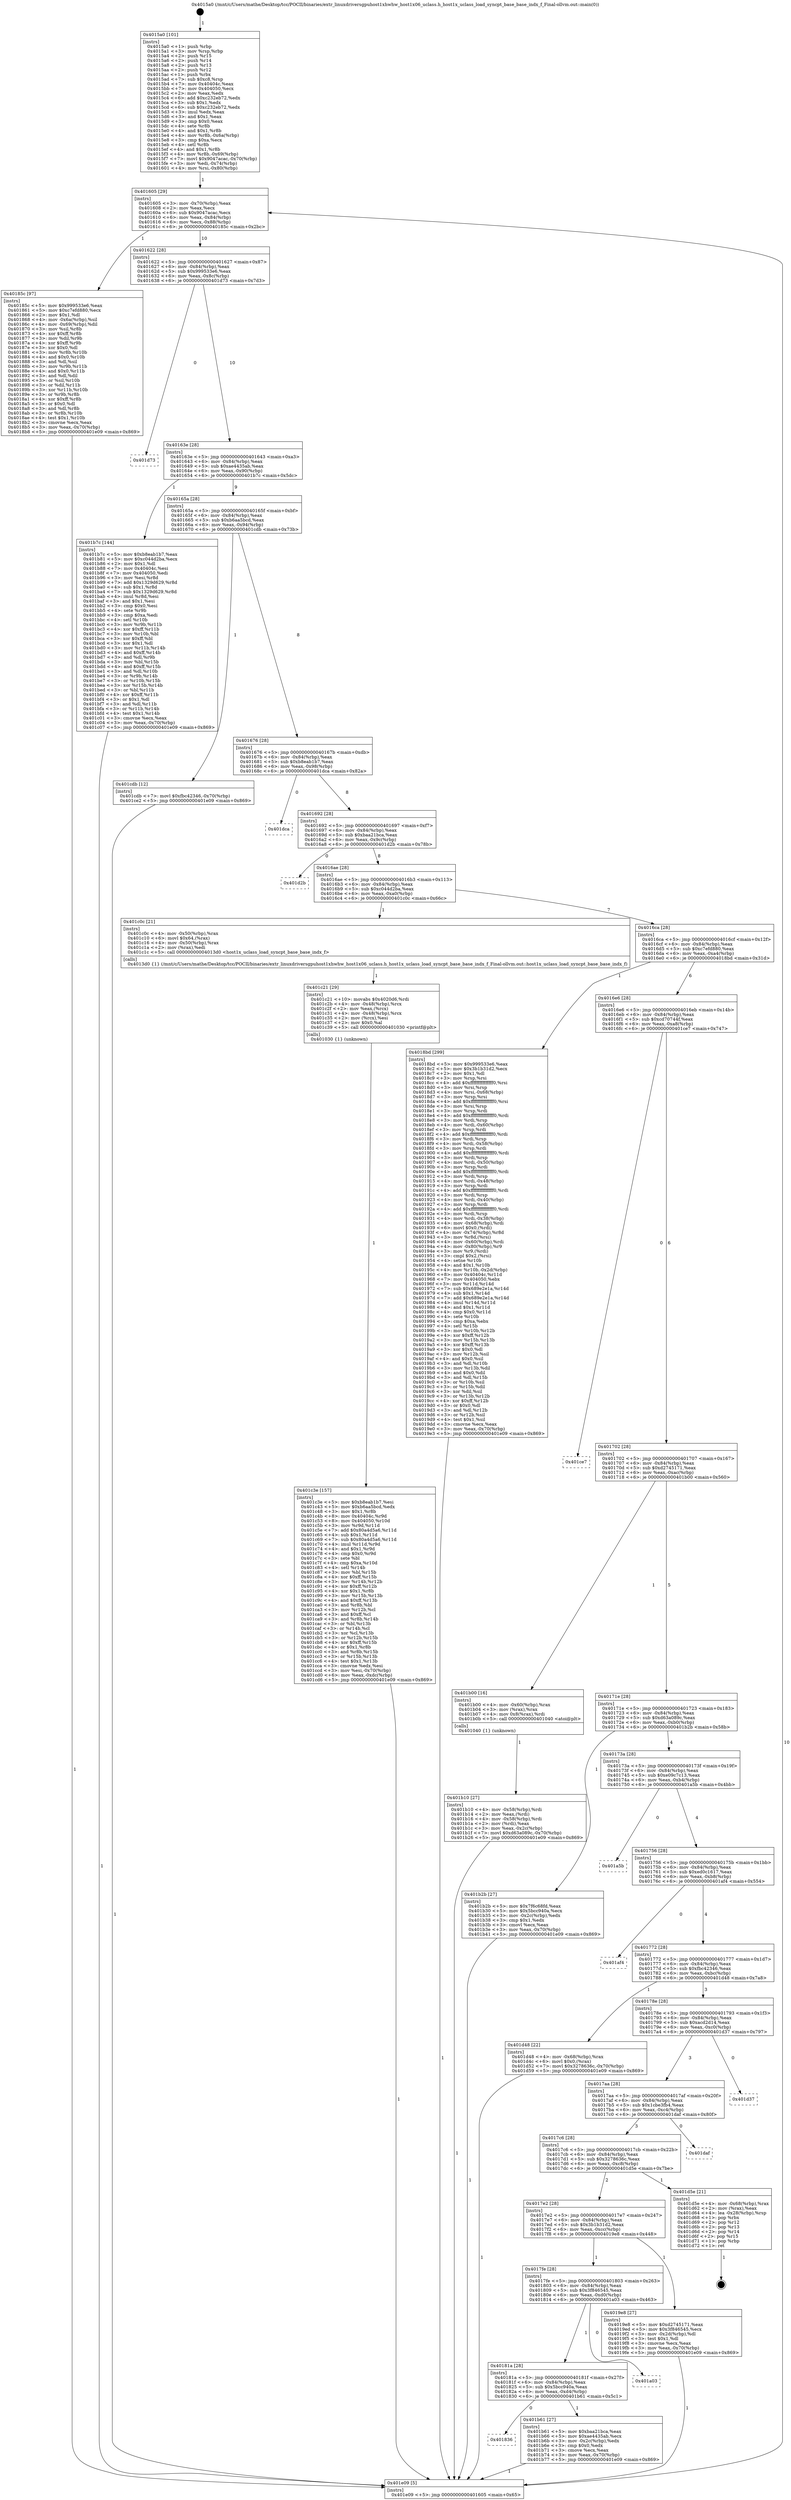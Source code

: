 digraph "0x4015a0" {
  label = "0x4015a0 (/mnt/c/Users/mathe/Desktop/tcc/POCII/binaries/extr_linuxdriversgpuhost1xhwhw_host1x06_uclass.h_host1x_uclass_load_syncpt_base_base_indx_f_Final-ollvm.out::main(0))"
  labelloc = "t"
  node[shape=record]

  Entry [label="",width=0.3,height=0.3,shape=circle,fillcolor=black,style=filled]
  "0x401605" [label="{
     0x401605 [29]\l
     | [instrs]\l
     &nbsp;&nbsp;0x401605 \<+3\>: mov -0x70(%rbp),%eax\l
     &nbsp;&nbsp;0x401608 \<+2\>: mov %eax,%ecx\l
     &nbsp;&nbsp;0x40160a \<+6\>: sub $0x9047acac,%ecx\l
     &nbsp;&nbsp;0x401610 \<+6\>: mov %eax,-0x84(%rbp)\l
     &nbsp;&nbsp;0x401616 \<+6\>: mov %ecx,-0x88(%rbp)\l
     &nbsp;&nbsp;0x40161c \<+6\>: je 000000000040185c \<main+0x2bc\>\l
  }"]
  "0x40185c" [label="{
     0x40185c [97]\l
     | [instrs]\l
     &nbsp;&nbsp;0x40185c \<+5\>: mov $0x999533e6,%eax\l
     &nbsp;&nbsp;0x401861 \<+5\>: mov $0xc7efd880,%ecx\l
     &nbsp;&nbsp;0x401866 \<+2\>: mov $0x1,%dl\l
     &nbsp;&nbsp;0x401868 \<+4\>: mov -0x6a(%rbp),%sil\l
     &nbsp;&nbsp;0x40186c \<+4\>: mov -0x69(%rbp),%dil\l
     &nbsp;&nbsp;0x401870 \<+3\>: mov %sil,%r8b\l
     &nbsp;&nbsp;0x401873 \<+4\>: xor $0xff,%r8b\l
     &nbsp;&nbsp;0x401877 \<+3\>: mov %dil,%r9b\l
     &nbsp;&nbsp;0x40187a \<+4\>: xor $0xff,%r9b\l
     &nbsp;&nbsp;0x40187e \<+3\>: xor $0x0,%dl\l
     &nbsp;&nbsp;0x401881 \<+3\>: mov %r8b,%r10b\l
     &nbsp;&nbsp;0x401884 \<+4\>: and $0x0,%r10b\l
     &nbsp;&nbsp;0x401888 \<+3\>: and %dl,%sil\l
     &nbsp;&nbsp;0x40188b \<+3\>: mov %r9b,%r11b\l
     &nbsp;&nbsp;0x40188e \<+4\>: and $0x0,%r11b\l
     &nbsp;&nbsp;0x401892 \<+3\>: and %dl,%dil\l
     &nbsp;&nbsp;0x401895 \<+3\>: or %sil,%r10b\l
     &nbsp;&nbsp;0x401898 \<+3\>: or %dil,%r11b\l
     &nbsp;&nbsp;0x40189b \<+3\>: xor %r11b,%r10b\l
     &nbsp;&nbsp;0x40189e \<+3\>: or %r9b,%r8b\l
     &nbsp;&nbsp;0x4018a1 \<+4\>: xor $0xff,%r8b\l
     &nbsp;&nbsp;0x4018a5 \<+3\>: or $0x0,%dl\l
     &nbsp;&nbsp;0x4018a8 \<+3\>: and %dl,%r8b\l
     &nbsp;&nbsp;0x4018ab \<+3\>: or %r8b,%r10b\l
     &nbsp;&nbsp;0x4018ae \<+4\>: test $0x1,%r10b\l
     &nbsp;&nbsp;0x4018b2 \<+3\>: cmovne %ecx,%eax\l
     &nbsp;&nbsp;0x4018b5 \<+3\>: mov %eax,-0x70(%rbp)\l
     &nbsp;&nbsp;0x4018b8 \<+5\>: jmp 0000000000401e09 \<main+0x869\>\l
  }"]
  "0x401622" [label="{
     0x401622 [28]\l
     | [instrs]\l
     &nbsp;&nbsp;0x401622 \<+5\>: jmp 0000000000401627 \<main+0x87\>\l
     &nbsp;&nbsp;0x401627 \<+6\>: mov -0x84(%rbp),%eax\l
     &nbsp;&nbsp;0x40162d \<+5\>: sub $0x999533e6,%eax\l
     &nbsp;&nbsp;0x401632 \<+6\>: mov %eax,-0x8c(%rbp)\l
     &nbsp;&nbsp;0x401638 \<+6\>: je 0000000000401d73 \<main+0x7d3\>\l
  }"]
  "0x401e09" [label="{
     0x401e09 [5]\l
     | [instrs]\l
     &nbsp;&nbsp;0x401e09 \<+5\>: jmp 0000000000401605 \<main+0x65\>\l
  }"]
  "0x4015a0" [label="{
     0x4015a0 [101]\l
     | [instrs]\l
     &nbsp;&nbsp;0x4015a0 \<+1\>: push %rbp\l
     &nbsp;&nbsp;0x4015a1 \<+3\>: mov %rsp,%rbp\l
     &nbsp;&nbsp;0x4015a4 \<+2\>: push %r15\l
     &nbsp;&nbsp;0x4015a6 \<+2\>: push %r14\l
     &nbsp;&nbsp;0x4015a8 \<+2\>: push %r13\l
     &nbsp;&nbsp;0x4015aa \<+2\>: push %r12\l
     &nbsp;&nbsp;0x4015ac \<+1\>: push %rbx\l
     &nbsp;&nbsp;0x4015ad \<+7\>: sub $0xc8,%rsp\l
     &nbsp;&nbsp;0x4015b4 \<+7\>: mov 0x40404c,%eax\l
     &nbsp;&nbsp;0x4015bb \<+7\>: mov 0x404050,%ecx\l
     &nbsp;&nbsp;0x4015c2 \<+2\>: mov %eax,%edx\l
     &nbsp;&nbsp;0x4015c4 \<+6\>: add $0xc232eb72,%edx\l
     &nbsp;&nbsp;0x4015ca \<+3\>: sub $0x1,%edx\l
     &nbsp;&nbsp;0x4015cd \<+6\>: sub $0xc232eb72,%edx\l
     &nbsp;&nbsp;0x4015d3 \<+3\>: imul %edx,%eax\l
     &nbsp;&nbsp;0x4015d6 \<+3\>: and $0x1,%eax\l
     &nbsp;&nbsp;0x4015d9 \<+3\>: cmp $0x0,%eax\l
     &nbsp;&nbsp;0x4015dc \<+4\>: sete %r8b\l
     &nbsp;&nbsp;0x4015e0 \<+4\>: and $0x1,%r8b\l
     &nbsp;&nbsp;0x4015e4 \<+4\>: mov %r8b,-0x6a(%rbp)\l
     &nbsp;&nbsp;0x4015e8 \<+3\>: cmp $0xa,%ecx\l
     &nbsp;&nbsp;0x4015eb \<+4\>: setl %r8b\l
     &nbsp;&nbsp;0x4015ef \<+4\>: and $0x1,%r8b\l
     &nbsp;&nbsp;0x4015f3 \<+4\>: mov %r8b,-0x69(%rbp)\l
     &nbsp;&nbsp;0x4015f7 \<+7\>: movl $0x9047acac,-0x70(%rbp)\l
     &nbsp;&nbsp;0x4015fe \<+3\>: mov %edi,-0x74(%rbp)\l
     &nbsp;&nbsp;0x401601 \<+4\>: mov %rsi,-0x80(%rbp)\l
  }"]
  Exit [label="",width=0.3,height=0.3,shape=circle,fillcolor=black,style=filled,peripheries=2]
  "0x401d73" [label="{
     0x401d73\l
  }", style=dashed]
  "0x40163e" [label="{
     0x40163e [28]\l
     | [instrs]\l
     &nbsp;&nbsp;0x40163e \<+5\>: jmp 0000000000401643 \<main+0xa3\>\l
     &nbsp;&nbsp;0x401643 \<+6\>: mov -0x84(%rbp),%eax\l
     &nbsp;&nbsp;0x401649 \<+5\>: sub $0xae4435ab,%eax\l
     &nbsp;&nbsp;0x40164e \<+6\>: mov %eax,-0x90(%rbp)\l
     &nbsp;&nbsp;0x401654 \<+6\>: je 0000000000401b7c \<main+0x5dc\>\l
  }"]
  "0x401c3e" [label="{
     0x401c3e [157]\l
     | [instrs]\l
     &nbsp;&nbsp;0x401c3e \<+5\>: mov $0xb8eab1b7,%esi\l
     &nbsp;&nbsp;0x401c43 \<+5\>: mov $0xb6aa5bcd,%edx\l
     &nbsp;&nbsp;0x401c48 \<+3\>: mov $0x1,%r8b\l
     &nbsp;&nbsp;0x401c4b \<+8\>: mov 0x40404c,%r9d\l
     &nbsp;&nbsp;0x401c53 \<+8\>: mov 0x404050,%r10d\l
     &nbsp;&nbsp;0x401c5b \<+3\>: mov %r9d,%r11d\l
     &nbsp;&nbsp;0x401c5e \<+7\>: add $0x80a4d5a6,%r11d\l
     &nbsp;&nbsp;0x401c65 \<+4\>: sub $0x1,%r11d\l
     &nbsp;&nbsp;0x401c69 \<+7\>: sub $0x80a4d5a6,%r11d\l
     &nbsp;&nbsp;0x401c70 \<+4\>: imul %r11d,%r9d\l
     &nbsp;&nbsp;0x401c74 \<+4\>: and $0x1,%r9d\l
     &nbsp;&nbsp;0x401c78 \<+4\>: cmp $0x0,%r9d\l
     &nbsp;&nbsp;0x401c7c \<+3\>: sete %bl\l
     &nbsp;&nbsp;0x401c7f \<+4\>: cmp $0xa,%r10d\l
     &nbsp;&nbsp;0x401c83 \<+4\>: setl %r14b\l
     &nbsp;&nbsp;0x401c87 \<+3\>: mov %bl,%r15b\l
     &nbsp;&nbsp;0x401c8a \<+4\>: xor $0xff,%r15b\l
     &nbsp;&nbsp;0x401c8e \<+3\>: mov %r14b,%r12b\l
     &nbsp;&nbsp;0x401c91 \<+4\>: xor $0xff,%r12b\l
     &nbsp;&nbsp;0x401c95 \<+4\>: xor $0x1,%r8b\l
     &nbsp;&nbsp;0x401c99 \<+3\>: mov %r15b,%r13b\l
     &nbsp;&nbsp;0x401c9c \<+4\>: and $0xff,%r13b\l
     &nbsp;&nbsp;0x401ca0 \<+3\>: and %r8b,%bl\l
     &nbsp;&nbsp;0x401ca3 \<+3\>: mov %r12b,%cl\l
     &nbsp;&nbsp;0x401ca6 \<+3\>: and $0xff,%cl\l
     &nbsp;&nbsp;0x401ca9 \<+3\>: and %r8b,%r14b\l
     &nbsp;&nbsp;0x401cac \<+3\>: or %bl,%r13b\l
     &nbsp;&nbsp;0x401caf \<+3\>: or %r14b,%cl\l
     &nbsp;&nbsp;0x401cb2 \<+3\>: xor %cl,%r13b\l
     &nbsp;&nbsp;0x401cb5 \<+3\>: or %r12b,%r15b\l
     &nbsp;&nbsp;0x401cb8 \<+4\>: xor $0xff,%r15b\l
     &nbsp;&nbsp;0x401cbc \<+4\>: or $0x1,%r8b\l
     &nbsp;&nbsp;0x401cc0 \<+3\>: and %r8b,%r15b\l
     &nbsp;&nbsp;0x401cc3 \<+3\>: or %r15b,%r13b\l
     &nbsp;&nbsp;0x401cc6 \<+4\>: test $0x1,%r13b\l
     &nbsp;&nbsp;0x401cca \<+3\>: cmovne %edx,%esi\l
     &nbsp;&nbsp;0x401ccd \<+3\>: mov %esi,-0x70(%rbp)\l
     &nbsp;&nbsp;0x401cd0 \<+6\>: mov %eax,-0xdc(%rbp)\l
     &nbsp;&nbsp;0x401cd6 \<+5\>: jmp 0000000000401e09 \<main+0x869\>\l
  }"]
  "0x401b7c" [label="{
     0x401b7c [144]\l
     | [instrs]\l
     &nbsp;&nbsp;0x401b7c \<+5\>: mov $0xb8eab1b7,%eax\l
     &nbsp;&nbsp;0x401b81 \<+5\>: mov $0xc044d2ba,%ecx\l
     &nbsp;&nbsp;0x401b86 \<+2\>: mov $0x1,%dl\l
     &nbsp;&nbsp;0x401b88 \<+7\>: mov 0x40404c,%esi\l
     &nbsp;&nbsp;0x401b8f \<+7\>: mov 0x404050,%edi\l
     &nbsp;&nbsp;0x401b96 \<+3\>: mov %esi,%r8d\l
     &nbsp;&nbsp;0x401b99 \<+7\>: add $0x1329d629,%r8d\l
     &nbsp;&nbsp;0x401ba0 \<+4\>: sub $0x1,%r8d\l
     &nbsp;&nbsp;0x401ba4 \<+7\>: sub $0x1329d629,%r8d\l
     &nbsp;&nbsp;0x401bab \<+4\>: imul %r8d,%esi\l
     &nbsp;&nbsp;0x401baf \<+3\>: and $0x1,%esi\l
     &nbsp;&nbsp;0x401bb2 \<+3\>: cmp $0x0,%esi\l
     &nbsp;&nbsp;0x401bb5 \<+4\>: sete %r9b\l
     &nbsp;&nbsp;0x401bb9 \<+3\>: cmp $0xa,%edi\l
     &nbsp;&nbsp;0x401bbc \<+4\>: setl %r10b\l
     &nbsp;&nbsp;0x401bc0 \<+3\>: mov %r9b,%r11b\l
     &nbsp;&nbsp;0x401bc3 \<+4\>: xor $0xff,%r11b\l
     &nbsp;&nbsp;0x401bc7 \<+3\>: mov %r10b,%bl\l
     &nbsp;&nbsp;0x401bca \<+3\>: xor $0xff,%bl\l
     &nbsp;&nbsp;0x401bcd \<+3\>: xor $0x1,%dl\l
     &nbsp;&nbsp;0x401bd0 \<+3\>: mov %r11b,%r14b\l
     &nbsp;&nbsp;0x401bd3 \<+4\>: and $0xff,%r14b\l
     &nbsp;&nbsp;0x401bd7 \<+3\>: and %dl,%r9b\l
     &nbsp;&nbsp;0x401bda \<+3\>: mov %bl,%r15b\l
     &nbsp;&nbsp;0x401bdd \<+4\>: and $0xff,%r15b\l
     &nbsp;&nbsp;0x401be1 \<+3\>: and %dl,%r10b\l
     &nbsp;&nbsp;0x401be4 \<+3\>: or %r9b,%r14b\l
     &nbsp;&nbsp;0x401be7 \<+3\>: or %r10b,%r15b\l
     &nbsp;&nbsp;0x401bea \<+3\>: xor %r15b,%r14b\l
     &nbsp;&nbsp;0x401bed \<+3\>: or %bl,%r11b\l
     &nbsp;&nbsp;0x401bf0 \<+4\>: xor $0xff,%r11b\l
     &nbsp;&nbsp;0x401bf4 \<+3\>: or $0x1,%dl\l
     &nbsp;&nbsp;0x401bf7 \<+3\>: and %dl,%r11b\l
     &nbsp;&nbsp;0x401bfa \<+3\>: or %r11b,%r14b\l
     &nbsp;&nbsp;0x401bfd \<+4\>: test $0x1,%r14b\l
     &nbsp;&nbsp;0x401c01 \<+3\>: cmovne %ecx,%eax\l
     &nbsp;&nbsp;0x401c04 \<+3\>: mov %eax,-0x70(%rbp)\l
     &nbsp;&nbsp;0x401c07 \<+5\>: jmp 0000000000401e09 \<main+0x869\>\l
  }"]
  "0x40165a" [label="{
     0x40165a [28]\l
     | [instrs]\l
     &nbsp;&nbsp;0x40165a \<+5\>: jmp 000000000040165f \<main+0xbf\>\l
     &nbsp;&nbsp;0x40165f \<+6\>: mov -0x84(%rbp),%eax\l
     &nbsp;&nbsp;0x401665 \<+5\>: sub $0xb6aa5bcd,%eax\l
     &nbsp;&nbsp;0x40166a \<+6\>: mov %eax,-0x94(%rbp)\l
     &nbsp;&nbsp;0x401670 \<+6\>: je 0000000000401cdb \<main+0x73b\>\l
  }"]
  "0x401c21" [label="{
     0x401c21 [29]\l
     | [instrs]\l
     &nbsp;&nbsp;0x401c21 \<+10\>: movabs $0x4020d6,%rdi\l
     &nbsp;&nbsp;0x401c2b \<+4\>: mov -0x48(%rbp),%rcx\l
     &nbsp;&nbsp;0x401c2f \<+2\>: mov %eax,(%rcx)\l
     &nbsp;&nbsp;0x401c31 \<+4\>: mov -0x48(%rbp),%rcx\l
     &nbsp;&nbsp;0x401c35 \<+2\>: mov (%rcx),%esi\l
     &nbsp;&nbsp;0x401c37 \<+2\>: mov $0x0,%al\l
     &nbsp;&nbsp;0x401c39 \<+5\>: call 0000000000401030 \<printf@plt\>\l
     | [calls]\l
     &nbsp;&nbsp;0x401030 \{1\} (unknown)\l
  }"]
  "0x401cdb" [label="{
     0x401cdb [12]\l
     | [instrs]\l
     &nbsp;&nbsp;0x401cdb \<+7\>: movl $0xfbc42346,-0x70(%rbp)\l
     &nbsp;&nbsp;0x401ce2 \<+5\>: jmp 0000000000401e09 \<main+0x869\>\l
  }"]
  "0x401676" [label="{
     0x401676 [28]\l
     | [instrs]\l
     &nbsp;&nbsp;0x401676 \<+5\>: jmp 000000000040167b \<main+0xdb\>\l
     &nbsp;&nbsp;0x40167b \<+6\>: mov -0x84(%rbp),%eax\l
     &nbsp;&nbsp;0x401681 \<+5\>: sub $0xb8eab1b7,%eax\l
     &nbsp;&nbsp;0x401686 \<+6\>: mov %eax,-0x98(%rbp)\l
     &nbsp;&nbsp;0x40168c \<+6\>: je 0000000000401dca \<main+0x82a\>\l
  }"]
  "0x401836" [label="{
     0x401836\l
  }", style=dashed]
  "0x401dca" [label="{
     0x401dca\l
  }", style=dashed]
  "0x401692" [label="{
     0x401692 [28]\l
     | [instrs]\l
     &nbsp;&nbsp;0x401692 \<+5\>: jmp 0000000000401697 \<main+0xf7\>\l
     &nbsp;&nbsp;0x401697 \<+6\>: mov -0x84(%rbp),%eax\l
     &nbsp;&nbsp;0x40169d \<+5\>: sub $0xbaa21bca,%eax\l
     &nbsp;&nbsp;0x4016a2 \<+6\>: mov %eax,-0x9c(%rbp)\l
     &nbsp;&nbsp;0x4016a8 \<+6\>: je 0000000000401d2b \<main+0x78b\>\l
  }"]
  "0x401b61" [label="{
     0x401b61 [27]\l
     | [instrs]\l
     &nbsp;&nbsp;0x401b61 \<+5\>: mov $0xbaa21bca,%eax\l
     &nbsp;&nbsp;0x401b66 \<+5\>: mov $0xae4435ab,%ecx\l
     &nbsp;&nbsp;0x401b6b \<+3\>: mov -0x2c(%rbp),%edx\l
     &nbsp;&nbsp;0x401b6e \<+3\>: cmp $0x0,%edx\l
     &nbsp;&nbsp;0x401b71 \<+3\>: cmove %ecx,%eax\l
     &nbsp;&nbsp;0x401b74 \<+3\>: mov %eax,-0x70(%rbp)\l
     &nbsp;&nbsp;0x401b77 \<+5\>: jmp 0000000000401e09 \<main+0x869\>\l
  }"]
  "0x401d2b" [label="{
     0x401d2b\l
  }", style=dashed]
  "0x4016ae" [label="{
     0x4016ae [28]\l
     | [instrs]\l
     &nbsp;&nbsp;0x4016ae \<+5\>: jmp 00000000004016b3 \<main+0x113\>\l
     &nbsp;&nbsp;0x4016b3 \<+6\>: mov -0x84(%rbp),%eax\l
     &nbsp;&nbsp;0x4016b9 \<+5\>: sub $0xc044d2ba,%eax\l
     &nbsp;&nbsp;0x4016be \<+6\>: mov %eax,-0xa0(%rbp)\l
     &nbsp;&nbsp;0x4016c4 \<+6\>: je 0000000000401c0c \<main+0x66c\>\l
  }"]
  "0x40181a" [label="{
     0x40181a [28]\l
     | [instrs]\l
     &nbsp;&nbsp;0x40181a \<+5\>: jmp 000000000040181f \<main+0x27f\>\l
     &nbsp;&nbsp;0x40181f \<+6\>: mov -0x84(%rbp),%eax\l
     &nbsp;&nbsp;0x401825 \<+5\>: sub $0x5bcc940a,%eax\l
     &nbsp;&nbsp;0x40182a \<+6\>: mov %eax,-0xd4(%rbp)\l
     &nbsp;&nbsp;0x401830 \<+6\>: je 0000000000401b61 \<main+0x5c1\>\l
  }"]
  "0x401c0c" [label="{
     0x401c0c [21]\l
     | [instrs]\l
     &nbsp;&nbsp;0x401c0c \<+4\>: mov -0x50(%rbp),%rax\l
     &nbsp;&nbsp;0x401c10 \<+6\>: movl $0x64,(%rax)\l
     &nbsp;&nbsp;0x401c16 \<+4\>: mov -0x50(%rbp),%rax\l
     &nbsp;&nbsp;0x401c1a \<+2\>: mov (%rax),%edi\l
     &nbsp;&nbsp;0x401c1c \<+5\>: call 00000000004013d0 \<host1x_uclass_load_syncpt_base_base_indx_f\>\l
     | [calls]\l
     &nbsp;&nbsp;0x4013d0 \{1\} (/mnt/c/Users/mathe/Desktop/tcc/POCII/binaries/extr_linuxdriversgpuhost1xhwhw_host1x06_uclass.h_host1x_uclass_load_syncpt_base_base_indx_f_Final-ollvm.out::host1x_uclass_load_syncpt_base_base_indx_f)\l
  }"]
  "0x4016ca" [label="{
     0x4016ca [28]\l
     | [instrs]\l
     &nbsp;&nbsp;0x4016ca \<+5\>: jmp 00000000004016cf \<main+0x12f\>\l
     &nbsp;&nbsp;0x4016cf \<+6\>: mov -0x84(%rbp),%eax\l
     &nbsp;&nbsp;0x4016d5 \<+5\>: sub $0xc7efd880,%eax\l
     &nbsp;&nbsp;0x4016da \<+6\>: mov %eax,-0xa4(%rbp)\l
     &nbsp;&nbsp;0x4016e0 \<+6\>: je 00000000004018bd \<main+0x31d\>\l
  }"]
  "0x401a03" [label="{
     0x401a03\l
  }", style=dashed]
  "0x4018bd" [label="{
     0x4018bd [299]\l
     | [instrs]\l
     &nbsp;&nbsp;0x4018bd \<+5\>: mov $0x999533e6,%eax\l
     &nbsp;&nbsp;0x4018c2 \<+5\>: mov $0x3b1b31d2,%ecx\l
     &nbsp;&nbsp;0x4018c7 \<+2\>: mov $0x1,%dl\l
     &nbsp;&nbsp;0x4018c9 \<+3\>: mov %rsp,%rsi\l
     &nbsp;&nbsp;0x4018cc \<+4\>: add $0xfffffffffffffff0,%rsi\l
     &nbsp;&nbsp;0x4018d0 \<+3\>: mov %rsi,%rsp\l
     &nbsp;&nbsp;0x4018d3 \<+4\>: mov %rsi,-0x68(%rbp)\l
     &nbsp;&nbsp;0x4018d7 \<+3\>: mov %rsp,%rsi\l
     &nbsp;&nbsp;0x4018da \<+4\>: add $0xfffffffffffffff0,%rsi\l
     &nbsp;&nbsp;0x4018de \<+3\>: mov %rsi,%rsp\l
     &nbsp;&nbsp;0x4018e1 \<+3\>: mov %rsp,%rdi\l
     &nbsp;&nbsp;0x4018e4 \<+4\>: add $0xfffffffffffffff0,%rdi\l
     &nbsp;&nbsp;0x4018e8 \<+3\>: mov %rdi,%rsp\l
     &nbsp;&nbsp;0x4018eb \<+4\>: mov %rdi,-0x60(%rbp)\l
     &nbsp;&nbsp;0x4018ef \<+3\>: mov %rsp,%rdi\l
     &nbsp;&nbsp;0x4018f2 \<+4\>: add $0xfffffffffffffff0,%rdi\l
     &nbsp;&nbsp;0x4018f6 \<+3\>: mov %rdi,%rsp\l
     &nbsp;&nbsp;0x4018f9 \<+4\>: mov %rdi,-0x58(%rbp)\l
     &nbsp;&nbsp;0x4018fd \<+3\>: mov %rsp,%rdi\l
     &nbsp;&nbsp;0x401900 \<+4\>: add $0xfffffffffffffff0,%rdi\l
     &nbsp;&nbsp;0x401904 \<+3\>: mov %rdi,%rsp\l
     &nbsp;&nbsp;0x401907 \<+4\>: mov %rdi,-0x50(%rbp)\l
     &nbsp;&nbsp;0x40190b \<+3\>: mov %rsp,%rdi\l
     &nbsp;&nbsp;0x40190e \<+4\>: add $0xfffffffffffffff0,%rdi\l
     &nbsp;&nbsp;0x401912 \<+3\>: mov %rdi,%rsp\l
     &nbsp;&nbsp;0x401915 \<+4\>: mov %rdi,-0x48(%rbp)\l
     &nbsp;&nbsp;0x401919 \<+3\>: mov %rsp,%rdi\l
     &nbsp;&nbsp;0x40191c \<+4\>: add $0xfffffffffffffff0,%rdi\l
     &nbsp;&nbsp;0x401920 \<+3\>: mov %rdi,%rsp\l
     &nbsp;&nbsp;0x401923 \<+4\>: mov %rdi,-0x40(%rbp)\l
     &nbsp;&nbsp;0x401927 \<+3\>: mov %rsp,%rdi\l
     &nbsp;&nbsp;0x40192a \<+4\>: add $0xfffffffffffffff0,%rdi\l
     &nbsp;&nbsp;0x40192e \<+3\>: mov %rdi,%rsp\l
     &nbsp;&nbsp;0x401931 \<+4\>: mov %rdi,-0x38(%rbp)\l
     &nbsp;&nbsp;0x401935 \<+4\>: mov -0x68(%rbp),%rdi\l
     &nbsp;&nbsp;0x401939 \<+6\>: movl $0x0,(%rdi)\l
     &nbsp;&nbsp;0x40193f \<+4\>: mov -0x74(%rbp),%r8d\l
     &nbsp;&nbsp;0x401943 \<+3\>: mov %r8d,(%rsi)\l
     &nbsp;&nbsp;0x401946 \<+4\>: mov -0x60(%rbp),%rdi\l
     &nbsp;&nbsp;0x40194a \<+4\>: mov -0x80(%rbp),%r9\l
     &nbsp;&nbsp;0x40194e \<+3\>: mov %r9,(%rdi)\l
     &nbsp;&nbsp;0x401951 \<+3\>: cmpl $0x2,(%rsi)\l
     &nbsp;&nbsp;0x401954 \<+4\>: setne %r10b\l
     &nbsp;&nbsp;0x401958 \<+4\>: and $0x1,%r10b\l
     &nbsp;&nbsp;0x40195c \<+4\>: mov %r10b,-0x2d(%rbp)\l
     &nbsp;&nbsp;0x401960 \<+8\>: mov 0x40404c,%r11d\l
     &nbsp;&nbsp;0x401968 \<+7\>: mov 0x404050,%ebx\l
     &nbsp;&nbsp;0x40196f \<+3\>: mov %r11d,%r14d\l
     &nbsp;&nbsp;0x401972 \<+7\>: sub $0x689e2e1a,%r14d\l
     &nbsp;&nbsp;0x401979 \<+4\>: sub $0x1,%r14d\l
     &nbsp;&nbsp;0x40197d \<+7\>: add $0x689e2e1a,%r14d\l
     &nbsp;&nbsp;0x401984 \<+4\>: imul %r14d,%r11d\l
     &nbsp;&nbsp;0x401988 \<+4\>: and $0x1,%r11d\l
     &nbsp;&nbsp;0x40198c \<+4\>: cmp $0x0,%r11d\l
     &nbsp;&nbsp;0x401990 \<+4\>: sete %r10b\l
     &nbsp;&nbsp;0x401994 \<+3\>: cmp $0xa,%ebx\l
     &nbsp;&nbsp;0x401997 \<+4\>: setl %r15b\l
     &nbsp;&nbsp;0x40199b \<+3\>: mov %r10b,%r12b\l
     &nbsp;&nbsp;0x40199e \<+4\>: xor $0xff,%r12b\l
     &nbsp;&nbsp;0x4019a2 \<+3\>: mov %r15b,%r13b\l
     &nbsp;&nbsp;0x4019a5 \<+4\>: xor $0xff,%r13b\l
     &nbsp;&nbsp;0x4019a9 \<+3\>: xor $0x0,%dl\l
     &nbsp;&nbsp;0x4019ac \<+3\>: mov %r12b,%sil\l
     &nbsp;&nbsp;0x4019af \<+4\>: and $0x0,%sil\l
     &nbsp;&nbsp;0x4019b3 \<+3\>: and %dl,%r10b\l
     &nbsp;&nbsp;0x4019b6 \<+3\>: mov %r13b,%dil\l
     &nbsp;&nbsp;0x4019b9 \<+4\>: and $0x0,%dil\l
     &nbsp;&nbsp;0x4019bd \<+3\>: and %dl,%r15b\l
     &nbsp;&nbsp;0x4019c0 \<+3\>: or %r10b,%sil\l
     &nbsp;&nbsp;0x4019c3 \<+3\>: or %r15b,%dil\l
     &nbsp;&nbsp;0x4019c6 \<+3\>: xor %dil,%sil\l
     &nbsp;&nbsp;0x4019c9 \<+3\>: or %r13b,%r12b\l
     &nbsp;&nbsp;0x4019cc \<+4\>: xor $0xff,%r12b\l
     &nbsp;&nbsp;0x4019d0 \<+3\>: or $0x0,%dl\l
     &nbsp;&nbsp;0x4019d3 \<+3\>: and %dl,%r12b\l
     &nbsp;&nbsp;0x4019d6 \<+3\>: or %r12b,%sil\l
     &nbsp;&nbsp;0x4019d9 \<+4\>: test $0x1,%sil\l
     &nbsp;&nbsp;0x4019dd \<+3\>: cmovne %ecx,%eax\l
     &nbsp;&nbsp;0x4019e0 \<+3\>: mov %eax,-0x70(%rbp)\l
     &nbsp;&nbsp;0x4019e3 \<+5\>: jmp 0000000000401e09 \<main+0x869\>\l
  }"]
  "0x4016e6" [label="{
     0x4016e6 [28]\l
     | [instrs]\l
     &nbsp;&nbsp;0x4016e6 \<+5\>: jmp 00000000004016eb \<main+0x14b\>\l
     &nbsp;&nbsp;0x4016eb \<+6\>: mov -0x84(%rbp),%eax\l
     &nbsp;&nbsp;0x4016f1 \<+5\>: sub $0xcd70744f,%eax\l
     &nbsp;&nbsp;0x4016f6 \<+6\>: mov %eax,-0xa8(%rbp)\l
     &nbsp;&nbsp;0x4016fc \<+6\>: je 0000000000401ce7 \<main+0x747\>\l
  }"]
  "0x401b10" [label="{
     0x401b10 [27]\l
     | [instrs]\l
     &nbsp;&nbsp;0x401b10 \<+4\>: mov -0x58(%rbp),%rdi\l
     &nbsp;&nbsp;0x401b14 \<+2\>: mov %eax,(%rdi)\l
     &nbsp;&nbsp;0x401b16 \<+4\>: mov -0x58(%rbp),%rdi\l
     &nbsp;&nbsp;0x401b1a \<+2\>: mov (%rdi),%eax\l
     &nbsp;&nbsp;0x401b1c \<+3\>: mov %eax,-0x2c(%rbp)\l
     &nbsp;&nbsp;0x401b1f \<+7\>: movl $0xd63a089c,-0x70(%rbp)\l
     &nbsp;&nbsp;0x401b26 \<+5\>: jmp 0000000000401e09 \<main+0x869\>\l
  }"]
  "0x4017fe" [label="{
     0x4017fe [28]\l
     | [instrs]\l
     &nbsp;&nbsp;0x4017fe \<+5\>: jmp 0000000000401803 \<main+0x263\>\l
     &nbsp;&nbsp;0x401803 \<+6\>: mov -0x84(%rbp),%eax\l
     &nbsp;&nbsp;0x401809 \<+5\>: sub $0x3f846545,%eax\l
     &nbsp;&nbsp;0x40180e \<+6\>: mov %eax,-0xd0(%rbp)\l
     &nbsp;&nbsp;0x401814 \<+6\>: je 0000000000401a03 \<main+0x463\>\l
  }"]
  "0x401ce7" [label="{
     0x401ce7\l
  }", style=dashed]
  "0x401702" [label="{
     0x401702 [28]\l
     | [instrs]\l
     &nbsp;&nbsp;0x401702 \<+5\>: jmp 0000000000401707 \<main+0x167\>\l
     &nbsp;&nbsp;0x401707 \<+6\>: mov -0x84(%rbp),%eax\l
     &nbsp;&nbsp;0x40170d \<+5\>: sub $0xd2745171,%eax\l
     &nbsp;&nbsp;0x401712 \<+6\>: mov %eax,-0xac(%rbp)\l
     &nbsp;&nbsp;0x401718 \<+6\>: je 0000000000401b00 \<main+0x560\>\l
  }"]
  "0x4019e8" [label="{
     0x4019e8 [27]\l
     | [instrs]\l
     &nbsp;&nbsp;0x4019e8 \<+5\>: mov $0xd2745171,%eax\l
     &nbsp;&nbsp;0x4019ed \<+5\>: mov $0x3f846545,%ecx\l
     &nbsp;&nbsp;0x4019f2 \<+3\>: mov -0x2d(%rbp),%dl\l
     &nbsp;&nbsp;0x4019f5 \<+3\>: test $0x1,%dl\l
     &nbsp;&nbsp;0x4019f8 \<+3\>: cmovne %ecx,%eax\l
     &nbsp;&nbsp;0x4019fb \<+3\>: mov %eax,-0x70(%rbp)\l
     &nbsp;&nbsp;0x4019fe \<+5\>: jmp 0000000000401e09 \<main+0x869\>\l
  }"]
  "0x401b00" [label="{
     0x401b00 [16]\l
     | [instrs]\l
     &nbsp;&nbsp;0x401b00 \<+4\>: mov -0x60(%rbp),%rax\l
     &nbsp;&nbsp;0x401b04 \<+3\>: mov (%rax),%rax\l
     &nbsp;&nbsp;0x401b07 \<+4\>: mov 0x8(%rax),%rdi\l
     &nbsp;&nbsp;0x401b0b \<+5\>: call 0000000000401040 \<atoi@plt\>\l
     | [calls]\l
     &nbsp;&nbsp;0x401040 \{1\} (unknown)\l
  }"]
  "0x40171e" [label="{
     0x40171e [28]\l
     | [instrs]\l
     &nbsp;&nbsp;0x40171e \<+5\>: jmp 0000000000401723 \<main+0x183\>\l
     &nbsp;&nbsp;0x401723 \<+6\>: mov -0x84(%rbp),%eax\l
     &nbsp;&nbsp;0x401729 \<+5\>: sub $0xd63a089c,%eax\l
     &nbsp;&nbsp;0x40172e \<+6\>: mov %eax,-0xb0(%rbp)\l
     &nbsp;&nbsp;0x401734 \<+6\>: je 0000000000401b2b \<main+0x58b\>\l
  }"]
  "0x4017e2" [label="{
     0x4017e2 [28]\l
     | [instrs]\l
     &nbsp;&nbsp;0x4017e2 \<+5\>: jmp 00000000004017e7 \<main+0x247\>\l
     &nbsp;&nbsp;0x4017e7 \<+6\>: mov -0x84(%rbp),%eax\l
     &nbsp;&nbsp;0x4017ed \<+5\>: sub $0x3b1b31d2,%eax\l
     &nbsp;&nbsp;0x4017f2 \<+6\>: mov %eax,-0xcc(%rbp)\l
     &nbsp;&nbsp;0x4017f8 \<+6\>: je 00000000004019e8 \<main+0x448\>\l
  }"]
  "0x401b2b" [label="{
     0x401b2b [27]\l
     | [instrs]\l
     &nbsp;&nbsp;0x401b2b \<+5\>: mov $0x7f6c68fd,%eax\l
     &nbsp;&nbsp;0x401b30 \<+5\>: mov $0x5bcc940a,%ecx\l
     &nbsp;&nbsp;0x401b35 \<+3\>: mov -0x2c(%rbp),%edx\l
     &nbsp;&nbsp;0x401b38 \<+3\>: cmp $0x1,%edx\l
     &nbsp;&nbsp;0x401b3b \<+3\>: cmovl %ecx,%eax\l
     &nbsp;&nbsp;0x401b3e \<+3\>: mov %eax,-0x70(%rbp)\l
     &nbsp;&nbsp;0x401b41 \<+5\>: jmp 0000000000401e09 \<main+0x869\>\l
  }"]
  "0x40173a" [label="{
     0x40173a [28]\l
     | [instrs]\l
     &nbsp;&nbsp;0x40173a \<+5\>: jmp 000000000040173f \<main+0x19f\>\l
     &nbsp;&nbsp;0x40173f \<+6\>: mov -0x84(%rbp),%eax\l
     &nbsp;&nbsp;0x401745 \<+5\>: sub $0xe09c7c13,%eax\l
     &nbsp;&nbsp;0x40174a \<+6\>: mov %eax,-0xb4(%rbp)\l
     &nbsp;&nbsp;0x401750 \<+6\>: je 0000000000401a5b \<main+0x4bb\>\l
  }"]
  "0x401d5e" [label="{
     0x401d5e [21]\l
     | [instrs]\l
     &nbsp;&nbsp;0x401d5e \<+4\>: mov -0x68(%rbp),%rax\l
     &nbsp;&nbsp;0x401d62 \<+2\>: mov (%rax),%eax\l
     &nbsp;&nbsp;0x401d64 \<+4\>: lea -0x28(%rbp),%rsp\l
     &nbsp;&nbsp;0x401d68 \<+1\>: pop %rbx\l
     &nbsp;&nbsp;0x401d69 \<+2\>: pop %r12\l
     &nbsp;&nbsp;0x401d6b \<+2\>: pop %r13\l
     &nbsp;&nbsp;0x401d6d \<+2\>: pop %r14\l
     &nbsp;&nbsp;0x401d6f \<+2\>: pop %r15\l
     &nbsp;&nbsp;0x401d71 \<+1\>: pop %rbp\l
     &nbsp;&nbsp;0x401d72 \<+1\>: ret\l
  }"]
  "0x401a5b" [label="{
     0x401a5b\l
  }", style=dashed]
  "0x401756" [label="{
     0x401756 [28]\l
     | [instrs]\l
     &nbsp;&nbsp;0x401756 \<+5\>: jmp 000000000040175b \<main+0x1bb\>\l
     &nbsp;&nbsp;0x40175b \<+6\>: mov -0x84(%rbp),%eax\l
     &nbsp;&nbsp;0x401761 \<+5\>: sub $0xed0c1617,%eax\l
     &nbsp;&nbsp;0x401766 \<+6\>: mov %eax,-0xb8(%rbp)\l
     &nbsp;&nbsp;0x40176c \<+6\>: je 0000000000401af4 \<main+0x554\>\l
  }"]
  "0x4017c6" [label="{
     0x4017c6 [28]\l
     | [instrs]\l
     &nbsp;&nbsp;0x4017c6 \<+5\>: jmp 00000000004017cb \<main+0x22b\>\l
     &nbsp;&nbsp;0x4017cb \<+6\>: mov -0x84(%rbp),%eax\l
     &nbsp;&nbsp;0x4017d1 \<+5\>: sub $0x3278636c,%eax\l
     &nbsp;&nbsp;0x4017d6 \<+6\>: mov %eax,-0xc8(%rbp)\l
     &nbsp;&nbsp;0x4017dc \<+6\>: je 0000000000401d5e \<main+0x7be\>\l
  }"]
  "0x401af4" [label="{
     0x401af4\l
  }", style=dashed]
  "0x401772" [label="{
     0x401772 [28]\l
     | [instrs]\l
     &nbsp;&nbsp;0x401772 \<+5\>: jmp 0000000000401777 \<main+0x1d7\>\l
     &nbsp;&nbsp;0x401777 \<+6\>: mov -0x84(%rbp),%eax\l
     &nbsp;&nbsp;0x40177d \<+5\>: sub $0xfbc42346,%eax\l
     &nbsp;&nbsp;0x401782 \<+6\>: mov %eax,-0xbc(%rbp)\l
     &nbsp;&nbsp;0x401788 \<+6\>: je 0000000000401d48 \<main+0x7a8\>\l
  }"]
  "0x401daf" [label="{
     0x401daf\l
  }", style=dashed]
  "0x401d48" [label="{
     0x401d48 [22]\l
     | [instrs]\l
     &nbsp;&nbsp;0x401d48 \<+4\>: mov -0x68(%rbp),%rax\l
     &nbsp;&nbsp;0x401d4c \<+6\>: movl $0x0,(%rax)\l
     &nbsp;&nbsp;0x401d52 \<+7\>: movl $0x3278636c,-0x70(%rbp)\l
     &nbsp;&nbsp;0x401d59 \<+5\>: jmp 0000000000401e09 \<main+0x869\>\l
  }"]
  "0x40178e" [label="{
     0x40178e [28]\l
     | [instrs]\l
     &nbsp;&nbsp;0x40178e \<+5\>: jmp 0000000000401793 \<main+0x1f3\>\l
     &nbsp;&nbsp;0x401793 \<+6\>: mov -0x84(%rbp),%eax\l
     &nbsp;&nbsp;0x401799 \<+5\>: sub $0xacd2d14,%eax\l
     &nbsp;&nbsp;0x40179e \<+6\>: mov %eax,-0xc0(%rbp)\l
     &nbsp;&nbsp;0x4017a4 \<+6\>: je 0000000000401d37 \<main+0x797\>\l
  }"]
  "0x4017aa" [label="{
     0x4017aa [28]\l
     | [instrs]\l
     &nbsp;&nbsp;0x4017aa \<+5\>: jmp 00000000004017af \<main+0x20f\>\l
     &nbsp;&nbsp;0x4017af \<+6\>: mov -0x84(%rbp),%eax\l
     &nbsp;&nbsp;0x4017b5 \<+5\>: sub $0x1cbe3fb4,%eax\l
     &nbsp;&nbsp;0x4017ba \<+6\>: mov %eax,-0xc4(%rbp)\l
     &nbsp;&nbsp;0x4017c0 \<+6\>: je 0000000000401daf \<main+0x80f\>\l
  }"]
  "0x401d37" [label="{
     0x401d37\l
  }", style=dashed]
  Entry -> "0x4015a0" [label=" 1"]
  "0x401605" -> "0x40185c" [label=" 1"]
  "0x401605" -> "0x401622" [label=" 10"]
  "0x40185c" -> "0x401e09" [label=" 1"]
  "0x4015a0" -> "0x401605" [label=" 1"]
  "0x401e09" -> "0x401605" [label=" 10"]
  "0x401d5e" -> Exit [label=" 1"]
  "0x401622" -> "0x401d73" [label=" 0"]
  "0x401622" -> "0x40163e" [label=" 10"]
  "0x401d48" -> "0x401e09" [label=" 1"]
  "0x40163e" -> "0x401b7c" [label=" 1"]
  "0x40163e" -> "0x40165a" [label=" 9"]
  "0x401cdb" -> "0x401e09" [label=" 1"]
  "0x40165a" -> "0x401cdb" [label=" 1"]
  "0x40165a" -> "0x401676" [label=" 8"]
  "0x401c3e" -> "0x401e09" [label=" 1"]
  "0x401676" -> "0x401dca" [label=" 0"]
  "0x401676" -> "0x401692" [label=" 8"]
  "0x401c21" -> "0x401c3e" [label=" 1"]
  "0x401692" -> "0x401d2b" [label=" 0"]
  "0x401692" -> "0x4016ae" [label=" 8"]
  "0x401c0c" -> "0x401c21" [label=" 1"]
  "0x4016ae" -> "0x401c0c" [label=" 1"]
  "0x4016ae" -> "0x4016ca" [label=" 7"]
  "0x401b61" -> "0x401e09" [label=" 1"]
  "0x4016ca" -> "0x4018bd" [label=" 1"]
  "0x4016ca" -> "0x4016e6" [label=" 6"]
  "0x40181a" -> "0x401836" [label=" 0"]
  "0x4018bd" -> "0x401e09" [label=" 1"]
  "0x401b7c" -> "0x401e09" [label=" 1"]
  "0x4016e6" -> "0x401ce7" [label=" 0"]
  "0x4016e6" -> "0x401702" [label=" 6"]
  "0x4017fe" -> "0x40181a" [label=" 1"]
  "0x401702" -> "0x401b00" [label=" 1"]
  "0x401702" -> "0x40171e" [label=" 5"]
  "0x4017fe" -> "0x401a03" [label=" 0"]
  "0x40171e" -> "0x401b2b" [label=" 1"]
  "0x40171e" -> "0x40173a" [label=" 4"]
  "0x401b2b" -> "0x401e09" [label=" 1"]
  "0x40173a" -> "0x401a5b" [label=" 0"]
  "0x40173a" -> "0x401756" [label=" 4"]
  "0x401b10" -> "0x401e09" [label=" 1"]
  "0x401756" -> "0x401af4" [label=" 0"]
  "0x401756" -> "0x401772" [label=" 4"]
  "0x4019e8" -> "0x401e09" [label=" 1"]
  "0x401772" -> "0x401d48" [label=" 1"]
  "0x401772" -> "0x40178e" [label=" 3"]
  "0x4017e2" -> "0x4017fe" [label=" 1"]
  "0x40178e" -> "0x401d37" [label=" 0"]
  "0x40178e" -> "0x4017aa" [label=" 3"]
  "0x4017e2" -> "0x4019e8" [label=" 1"]
  "0x4017aa" -> "0x401daf" [label=" 0"]
  "0x4017aa" -> "0x4017c6" [label=" 3"]
  "0x401b00" -> "0x401b10" [label=" 1"]
  "0x4017c6" -> "0x401d5e" [label=" 1"]
  "0x4017c6" -> "0x4017e2" [label=" 2"]
  "0x40181a" -> "0x401b61" [label=" 1"]
}
